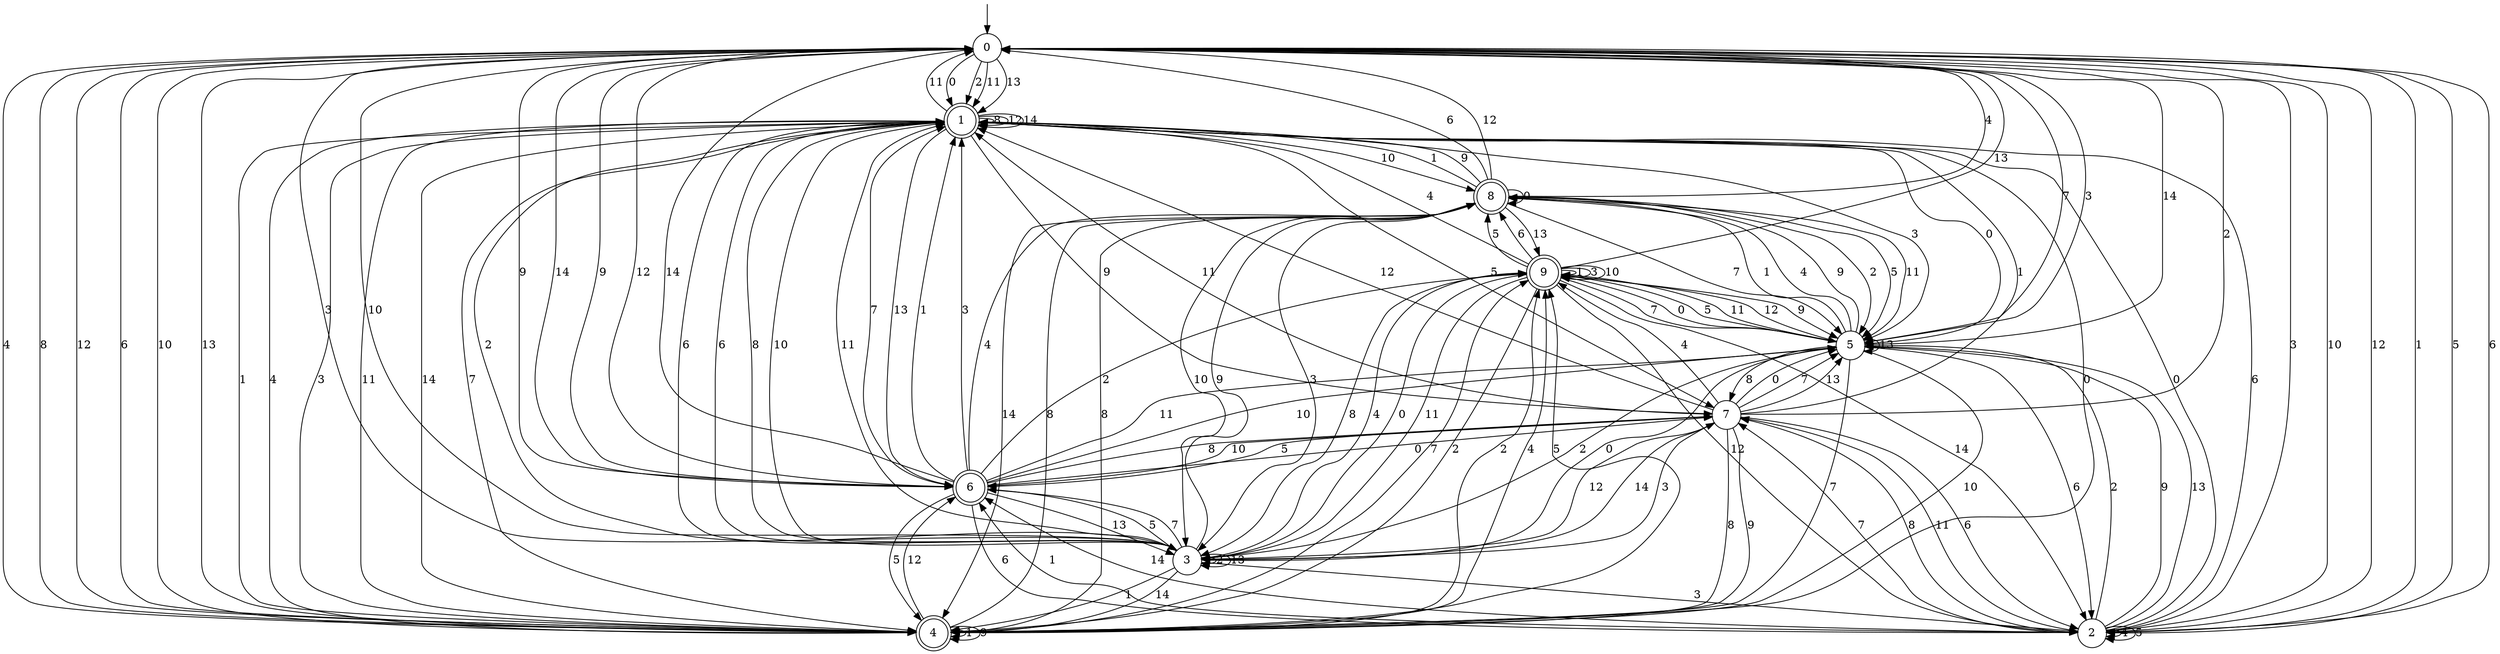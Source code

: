 digraph g {

	s0 [shape="circle" label="0"];
	s1 [shape="doublecircle" label="1"];
	s2 [shape="circle" label="2"];
	s3 [shape="circle" label="3"];
	s4 [shape="doublecircle" label="4"];
	s5 [shape="circle" label="5"];
	s6 [shape="doublecircle" label="6"];
	s7 [shape="circle" label="7"];
	s8 [shape="doublecircle" label="8"];
	s9 [shape="doublecircle" label="9"];
	s0 -> s1 [label="0"];
	s0 -> s2 [label="1"];
	s0 -> s1 [label="2"];
	s0 -> s3 [label="3"];
	s0 -> s4 [label="4"];
	s0 -> s2 [label="5"];
	s0 -> s2 [label="6"];
	s0 -> s5 [label="7"];
	s0 -> s4 [label="8"];
	s0 -> s6 [label="9"];
	s0 -> s3 [label="10"];
	s0 -> s1 [label="11"];
	s0 -> s4 [label="12"];
	s0 -> s1 [label="13"];
	s0 -> s6 [label="14"];
	s1 -> s5 [label="0"];
	s1 -> s4 [label="1"];
	s1 -> s3 [label="2"];
	s1 -> s5 [label="3"];
	s1 -> s4 [label="4"];
	s1 -> s7 [label="5"];
	s1 -> s3 [label="6"];
	s1 -> s4 [label="7"];
	s1 -> s1 [label="8"];
	s1 -> s7 [label="9"];
	s1 -> s8 [label="10"];
	s1 -> s0 [label="11"];
	s1 -> s1 [label="12"];
	s1 -> s6 [label="13"];
	s1 -> s1 [label="14"];
	s2 -> s1 [label="0"];
	s2 -> s6 [label="1"];
	s2 -> s5 [label="2"];
	s2 -> s0 [label="3"];
	s2 -> s2 [label="4"];
	s2 -> s2 [label="5"];
	s2 -> s1 [label="6"];
	s2 -> s7 [label="7"];
	s2 -> s7 [label="8"];
	s2 -> s5 [label="9"];
	s2 -> s0 [label="10"];
	s2 -> s7 [label="11"];
	s2 -> s0 [label="12"];
	s2 -> s5 [label="13"];
	s2 -> s6 [label="14"];
	s3 -> s5 [label="0"];
	s3 -> s4 [label="1"];
	s3 -> s3 [label="2"];
	s3 -> s2 [label="3"];
	s3 -> s9 [label="4"];
	s3 -> s6 [label="5"];
	s3 -> s1 [label="6"];
	s3 -> s6 [label="7"];
	s3 -> s1 [label="8"];
	s3 -> s8 [label="9"];
	s3 -> s1 [label="10"];
	s3 -> s1 [label="11"];
	s3 -> s7 [label="12"];
	s3 -> s3 [label="13"];
	s3 -> s4 [label="14"];
	s4 -> s1 [label="0"];
	s4 -> s4 [label="1"];
	s4 -> s9 [label="2"];
	s4 -> s1 [label="3"];
	s4 -> s9 [label="4"];
	s4 -> s9 [label="5"];
	s4 -> s0 [label="6"];
	s4 -> s9 [label="7"];
	s4 -> s8 [label="8"];
	s4 -> s4 [label="9"];
	s4 -> s0 [label="10"];
	s4 -> s1 [label="11"];
	s4 -> s6 [label="12"];
	s4 -> s0 [label="13"];
	s4 -> s1 [label="14"];
	s5 -> s9 [label="0"];
	s5 -> s8 [label="1"];
	s5 -> s3 [label="2"];
	s5 -> s0 [label="3"];
	s5 -> s8 [label="4"];
	s5 -> s9 [label="5"];
	s5 -> s2 [label="6"];
	s5 -> s4 [label="7"];
	s5 -> s7 [label="8"];
	s5 -> s8 [label="9"];
	s5 -> s4 [label="10"];
	s5 -> s9 [label="11"];
	s5 -> s9 [label="12"];
	s5 -> s5 [label="13"];
	s5 -> s0 [label="14"];
	s6 -> s7 [label="0"];
	s6 -> s1 [label="1"];
	s6 -> s9 [label="2"];
	s6 -> s1 [label="3"];
	s6 -> s8 [label="4"];
	s6 -> s4 [label="5"];
	s6 -> s2 [label="6"];
	s6 -> s1 [label="7"];
	s6 -> s7 [label="8"];
	s6 -> s0 [label="9"];
	s6 -> s5 [label="10"];
	s6 -> s5 [label="11"];
	s6 -> s0 [label="12"];
	s6 -> s3 [label="13"];
	s6 -> s0 [label="14"];
	s7 -> s5 [label="0"];
	s7 -> s1 [label="1"];
	s7 -> s0 [label="2"];
	s7 -> s3 [label="3"];
	s7 -> s9 [label="4"];
	s7 -> s6 [label="5"];
	s7 -> s2 [label="6"];
	s7 -> s5 [label="7"];
	s7 -> s4 [label="8"];
	s7 -> s4 [label="9"];
	s7 -> s6 [label="10"];
	s7 -> s1 [label="11"];
	s7 -> s1 [label="12"];
	s7 -> s5 [label="13"];
	s7 -> s3 [label="14"];
	s8 -> s8 [label="0"];
	s8 -> s1 [label="1"];
	s8 -> s5 [label="2"];
	s8 -> s3 [label="3"];
	s8 -> s0 [label="4"];
	s8 -> s5 [label="5"];
	s8 -> s0 [label="6"];
	s8 -> s5 [label="7"];
	s8 -> s4 [label="8"];
	s8 -> s1 [label="9"];
	s8 -> s3 [label="10"];
	s8 -> s5 [label="11"];
	s8 -> s0 [label="12"];
	s8 -> s9 [label="13"];
	s8 -> s4 [label="14"];
	s9 -> s3 [label="0"];
	s9 -> s9 [label="1"];
	s9 -> s4 [label="2"];
	s9 -> s9 [label="3"];
	s9 -> s1 [label="4"];
	s9 -> s8 [label="5"];
	s9 -> s8 [label="6"];
	s9 -> s5 [label="7"];
	s9 -> s3 [label="8"];
	s9 -> s5 [label="9"];
	s9 -> s9 [label="10"];
	s9 -> s3 [label="11"];
	s9 -> s2 [label="12"];
	s9 -> s0 [label="13"];
	s9 -> s2 [label="14"];

__start0 [label="" shape="none" width="0" height="0"];
__start0 -> s0;

}
